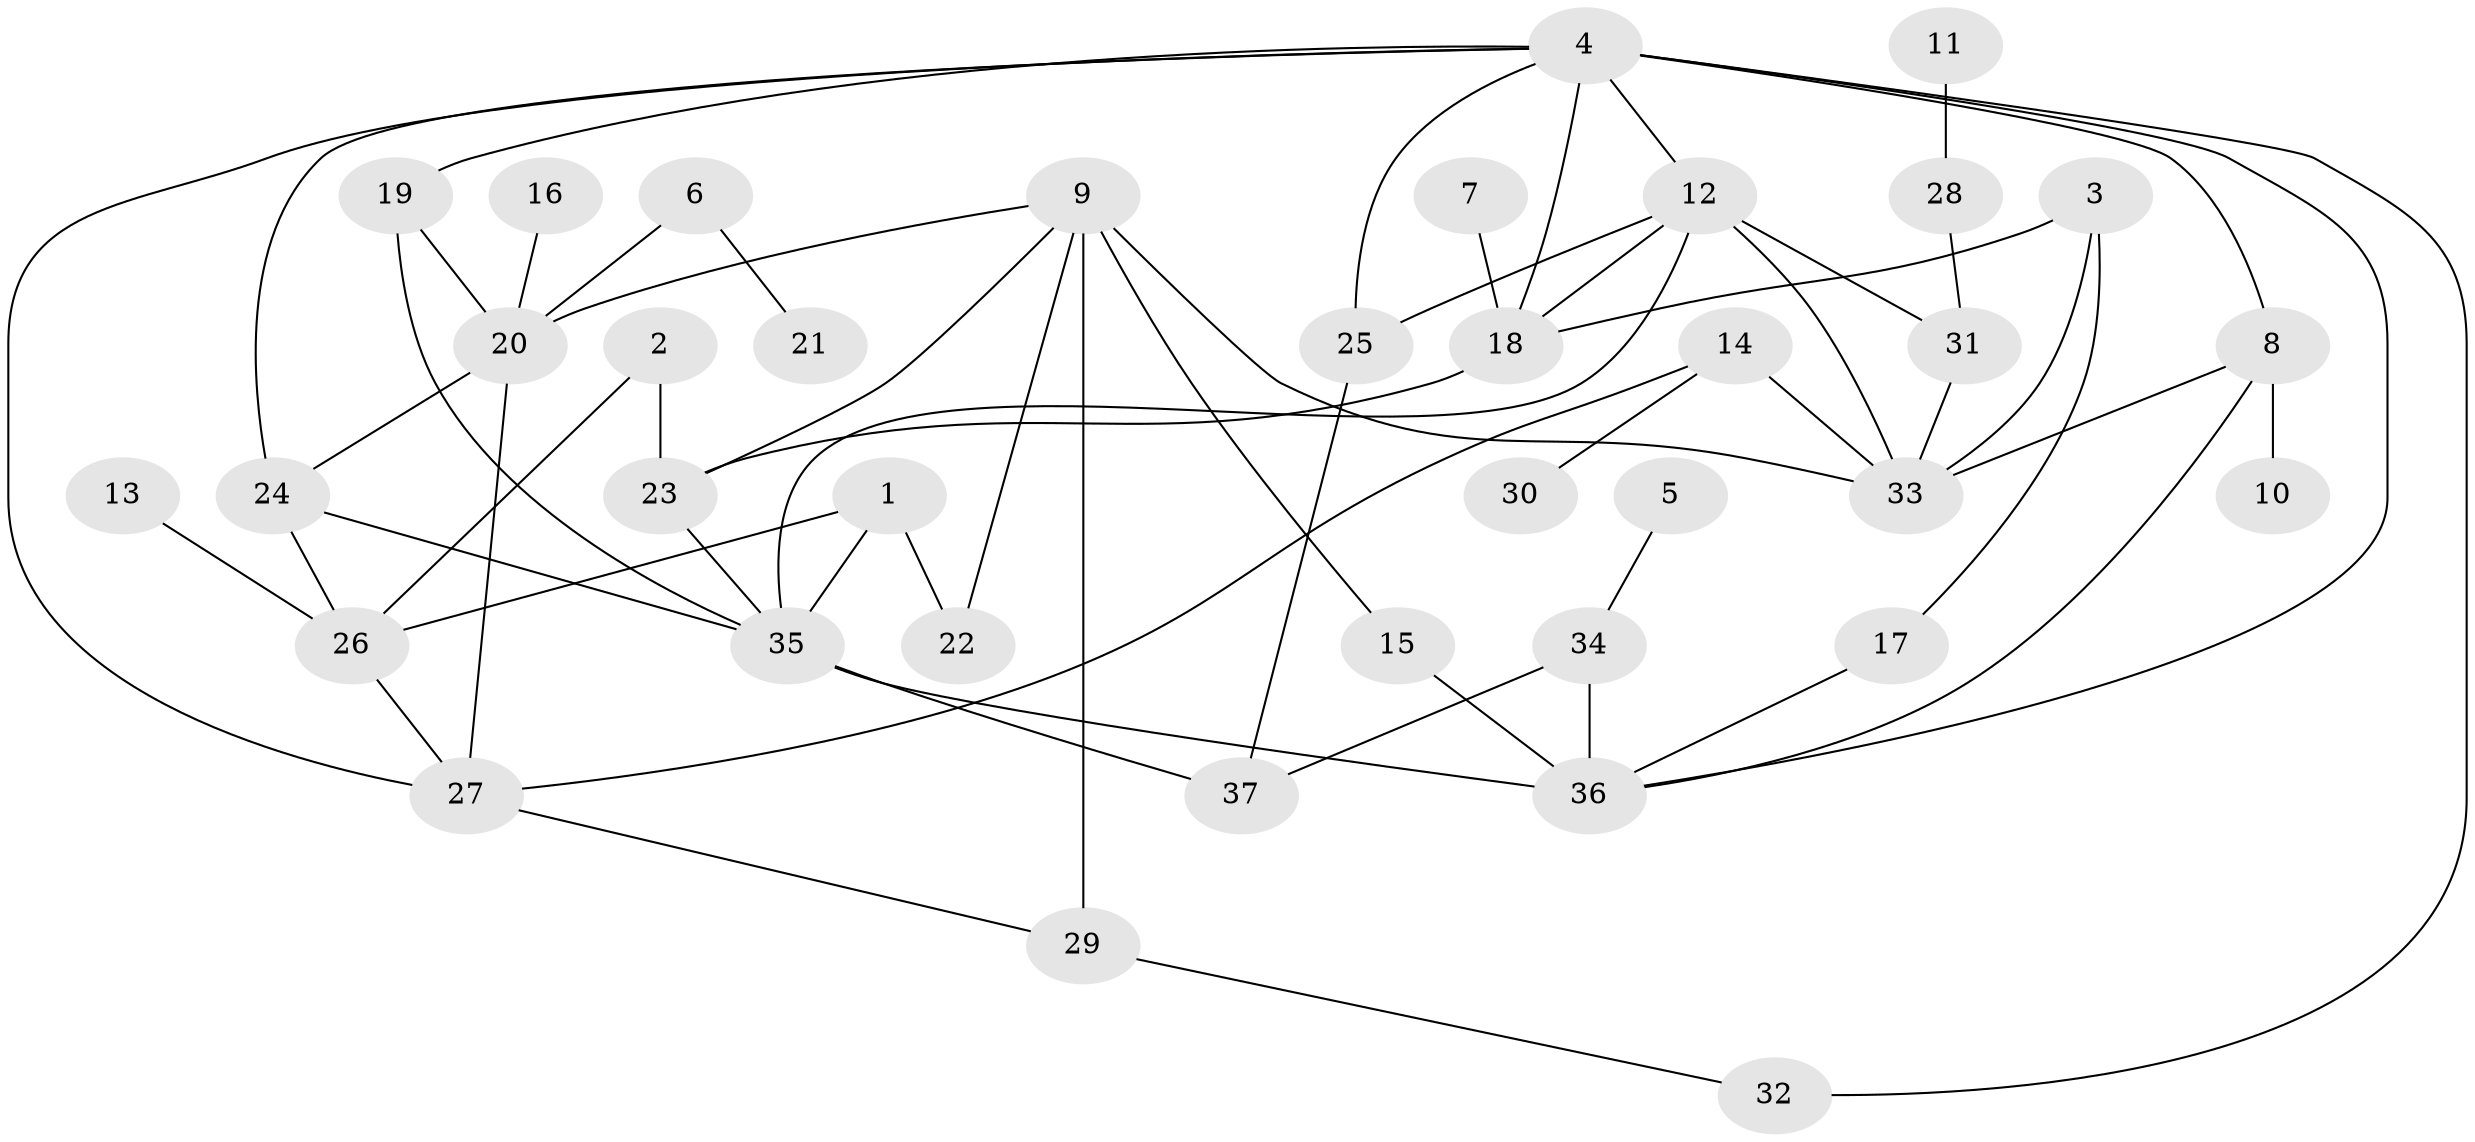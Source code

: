 // original degree distribution, {7: 0.024390243902439025, 4: 0.12195121951219512, 8: 0.008130081300813009, 2: 0.3170731707317073, 3: 0.17073170731707318, 6: 0.032520325203252036, 1: 0.3008130081300813, 5: 0.024390243902439025}
// Generated by graph-tools (version 1.1) at 2025/36/03/04/25 23:36:12]
// undirected, 37 vertices, 61 edges
graph export_dot {
  node [color=gray90,style=filled];
  1;
  2;
  3;
  4;
  5;
  6;
  7;
  8;
  9;
  10;
  11;
  12;
  13;
  14;
  15;
  16;
  17;
  18;
  19;
  20;
  21;
  22;
  23;
  24;
  25;
  26;
  27;
  28;
  29;
  30;
  31;
  32;
  33;
  34;
  35;
  36;
  37;
  1 -- 22 [weight=1.0];
  1 -- 26 [weight=1.0];
  1 -- 35 [weight=1.0];
  2 -- 23 [weight=1.0];
  2 -- 26 [weight=1.0];
  3 -- 17 [weight=1.0];
  3 -- 18 [weight=1.0];
  3 -- 33 [weight=1.0];
  4 -- 8 [weight=1.0];
  4 -- 12 [weight=1.0];
  4 -- 18 [weight=1.0];
  4 -- 19 [weight=1.0];
  4 -- 24 [weight=1.0];
  4 -- 25 [weight=1.0];
  4 -- 27 [weight=1.0];
  4 -- 32 [weight=1.0];
  4 -- 36 [weight=1.0];
  5 -- 34 [weight=1.0];
  6 -- 20 [weight=2.0];
  6 -- 21 [weight=1.0];
  7 -- 18 [weight=2.0];
  8 -- 10 [weight=1.0];
  8 -- 33 [weight=1.0];
  8 -- 36 [weight=1.0];
  9 -- 15 [weight=1.0];
  9 -- 20 [weight=1.0];
  9 -- 22 [weight=1.0];
  9 -- 23 [weight=1.0];
  9 -- 29 [weight=2.0];
  9 -- 33 [weight=1.0];
  11 -- 28 [weight=1.0];
  12 -- 18 [weight=1.0];
  12 -- 25 [weight=1.0];
  12 -- 31 [weight=1.0];
  12 -- 33 [weight=1.0];
  12 -- 35 [weight=1.0];
  13 -- 26 [weight=1.0];
  14 -- 27 [weight=1.0];
  14 -- 30 [weight=1.0];
  14 -- 33 [weight=1.0];
  15 -- 36 [weight=1.0];
  16 -- 20 [weight=1.0];
  17 -- 36 [weight=1.0];
  18 -- 23 [weight=2.0];
  19 -- 20 [weight=1.0];
  19 -- 35 [weight=1.0];
  20 -- 24 [weight=1.0];
  20 -- 27 [weight=1.0];
  23 -- 35 [weight=1.0];
  24 -- 26 [weight=1.0];
  24 -- 35 [weight=1.0];
  25 -- 37 [weight=1.0];
  26 -- 27 [weight=1.0];
  27 -- 29 [weight=1.0];
  28 -- 31 [weight=1.0];
  29 -- 32 [weight=1.0];
  31 -- 33 [weight=1.0];
  34 -- 36 [weight=1.0];
  34 -- 37 [weight=1.0];
  35 -- 36 [weight=2.0];
  35 -- 37 [weight=1.0];
}

